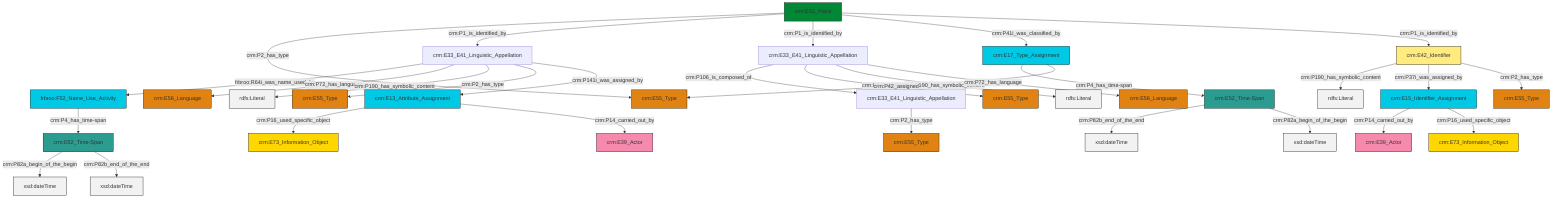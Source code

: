 graph TD
classDef Literal fill:#f2f2f2,stroke:#000000;
classDef CRM_Entity fill:#FFFFFF,stroke:#000000;
classDef Temporal_Entity fill:#00C9E6, stroke:#000000;
classDef Type fill:#E18312, stroke:#000000;
classDef Time-Span fill:#2C9C91, stroke:#000000;
classDef Appellation fill:#FFEB7F, stroke:#000000;
classDef Place fill:#008836, stroke:#000000;
classDef Persistent_Item fill:#B266B2, stroke:#000000;
classDef Conceptual_Object fill:#FFD700, stroke:#000000;
classDef Physical_Thing fill:#D2B48C, stroke:#000000;
classDef Actor fill:#f58aad, stroke:#000000;
classDef PC_Classes fill:#4ce600, stroke:#000000;
classDef Multi fill:#cccccc,stroke:#000000;

2["crm:E15_Identifier_Assignment"]:::Temporal_Entity -->|crm:P14_carried_out_by| 3["crm:E39_Actor"]:::Actor
6["crm:E33_E41_Linguistic_Appellation"]:::Default -->|frbroo:R64i_was_name_used_by| 7["frbroo:F52_Name_Use_Activity"]:::Temporal_Entity
10["crm:E13_Attribute_Assignment"]:::Temporal_Entity -->|crm:P16_used_specific_object| 11["crm:E73_Information_Object"]:::Conceptual_Object
6["crm:E33_E41_Linguistic_Appellation"]:::Default -->|crm:P72_has_language| 12["crm:E56_Language"]:::Type
4["crm:E52_Time-Span"]:::Time-Span -->|crm:P82b_end_of_the_end| 14[xsd:dateTime]:::Literal
17["crm:E42_Identifier"]:::Appellation -->|crm:P190_has_symbolic_content| 18[rdfs:Literal]:::Literal
4["crm:E52_Time-Span"]:::Time-Span -->|crm:P82a_begin_of_the_begin| 19[xsd:dateTime]:::Literal
15["crm:E33_E41_Linguistic_Appellation"]:::Default -->|crm:P106_is_composed_of| 0["crm:E33_E41_Linguistic_Appellation"]:::Default
20["crm:E53_Place"]:::Place -->|crm:P2_has_type| 30["crm:E55_Type"]:::Type
17["crm:E42_Identifier"]:::Appellation -->|crm:P37i_was_assigned_by| 2["crm:E15_Identifier_Assignment"]:::Temporal_Entity
38["crm:E52_Time-Span"]:::Time-Span -->|crm:P82a_begin_of_the_begin| 39[xsd:dateTime]:::Literal
15["crm:E33_E41_Linguistic_Appellation"]:::Default -->|crm:P2_has_type| 8["crm:E55_Type"]:::Type
20["crm:E53_Place"]:::Place -->|crm:P1_is_identified_by| 6["crm:E33_E41_Linguistic_Appellation"]:::Default
20["crm:E53_Place"]:::Place -->|crm:P1_is_identified_by| 15["crm:E33_E41_Linguistic_Appellation"]:::Default
6["crm:E33_E41_Linguistic_Appellation"]:::Default -->|crm:P190_has_symbolic_content| 40[rdfs:Literal]:::Literal
15["crm:E33_E41_Linguistic_Appellation"]:::Default -->|crm:P190_has_symbolic_content| 41[rdfs:Literal]:::Literal
0["crm:E33_E41_Linguistic_Appellation"]:::Default -->|crm:P2_has_type| 34["crm:E55_Type"]:::Type
38["crm:E52_Time-Span"]:::Time-Span -->|crm:P82b_end_of_the_end| 42[xsd:dateTime]:::Literal
20["crm:E53_Place"]:::Place -->|crm:P41i_was_classified_by| 45["crm:E17_Type_Assignment"]:::Temporal_Entity
45["crm:E17_Type_Assignment"]:::Temporal_Entity -->|crm:P4_has_time-span| 4["crm:E52_Time-Span"]:::Time-Span
17["crm:E42_Identifier"]:::Appellation -->|crm:P2_has_type| 31["crm:E55_Type"]:::Type
7["frbroo:F52_Name_Use_Activity"]:::Temporal_Entity -->|crm:P4_has_time-span| 38["crm:E52_Time-Span"]:::Time-Span
45["crm:E17_Type_Assignment"]:::Temporal_Entity -->|crm:P42_assigned| 30["crm:E55_Type"]:::Type
6["crm:E33_E41_Linguistic_Appellation"]:::Default -->|crm:P2_has_type| 28["crm:E55_Type"]:::Type
10["crm:E13_Attribute_Assignment"]:::Temporal_Entity -->|crm:P14_carried_out_by| 25["crm:E39_Actor"]:::Actor
2["crm:E15_Identifier_Assignment"]:::Temporal_Entity -->|crm:P16_used_specific_object| 23["crm:E73_Information_Object"]:::Conceptual_Object
6["crm:E33_E41_Linguistic_Appellation"]:::Default -->|crm:P141i_was_assigned_by| 10["crm:E13_Attribute_Assignment"]:::Temporal_Entity
15["crm:E33_E41_Linguistic_Appellation"]:::Default -->|crm:P72_has_language| 43["crm:E56_Language"]:::Type
20["crm:E53_Place"]:::Place -->|crm:P1_is_identified_by| 17["crm:E42_Identifier"]:::Appellation